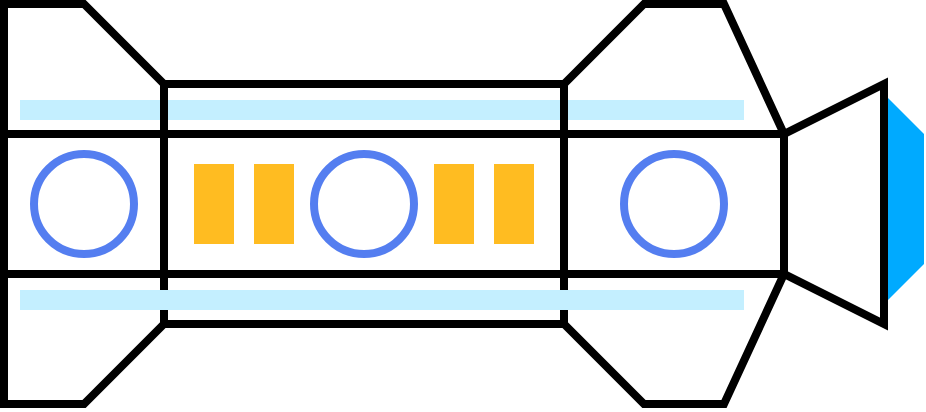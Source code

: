 <mxfile version="24.5.3" type="device">
  <diagram name="Page-1" id="ZcRAXSWJTWcisyccbfvs">
    <mxGraphModel dx="783" dy="-164" grid="1" gridSize="5" guides="1" tooltips="1" connect="1" arrows="1" fold="1" page="0" pageScale="1" pageWidth="827" pageHeight="1169" math="0" shadow="0">
      <root>
        <mxCell id="0" />
        <mxCell id="1" parent="0" />
        <mxCell id="aZooovynMMBxmRVDPCQJ-79" value="" style="rounded=0;whiteSpace=wrap;html=1;strokeColor=none;fillColor=#C4EFFF;" vertex="1" parent="1">
          <mxGeometry x="-132" y="768" width="362" height="10" as="geometry" />
        </mxCell>
        <mxCell id="aZooovynMMBxmRVDPCQJ-80" value="" style="shape=trapezoid;perimeter=trapezoidPerimeter;whiteSpace=wrap;html=1;fixedSize=1;rotation=90;strokeColor=none;fillColor=#00AAFF;" vertex="1" parent="1">
          <mxGeometry x="257.5" y="807.5" width="105" height="20" as="geometry" />
        </mxCell>
        <mxCell id="aZooovynMMBxmRVDPCQJ-81" value="" style="endArrow=none;html=1;rounded=0;strokeWidth=4;" edge="1" parent="1">
          <mxGeometry width="50" height="50" relative="1" as="geometry">
            <mxPoint x="300" y="820" as="sourcePoint" />
            <mxPoint x="300" y="820" as="targetPoint" />
            <Array as="points">
              <mxPoint x="300" y="880" />
              <mxPoint x="250" y="855" />
              <mxPoint x="220" y="920" />
              <mxPoint x="180" y="920" />
              <mxPoint x="140" y="880" />
              <mxPoint x="-60" y="880" />
              <mxPoint x="-100" y="920" />
              <mxPoint x="-140" y="920" />
              <mxPoint x="-140" y="720" />
              <mxPoint x="-100" y="720" />
              <mxPoint x="-60" y="760" />
              <mxPoint x="140" y="760" />
              <mxPoint x="180" y="720" />
              <mxPoint x="220" y="720" />
              <mxPoint x="250" y="785" />
              <mxPoint x="300" y="760" />
            </Array>
          </mxGeometry>
        </mxCell>
        <mxCell id="aZooovynMMBxmRVDPCQJ-82" value="" style="endArrow=none;html=1;rounded=0;strokeWidth=4;" edge="1" parent="1">
          <mxGeometry width="50" height="50" relative="1" as="geometry">
            <mxPoint x="-60" y="880" as="sourcePoint" />
            <mxPoint x="-60" y="760" as="targetPoint" />
          </mxGeometry>
        </mxCell>
        <mxCell id="aZooovynMMBxmRVDPCQJ-83" value="" style="endArrow=none;html=1;rounded=0;strokeWidth=4;" edge="1" parent="1">
          <mxGeometry width="50" height="50" relative="1" as="geometry">
            <mxPoint x="140" y="880" as="sourcePoint" />
            <mxPoint x="140" y="760" as="targetPoint" />
          </mxGeometry>
        </mxCell>
        <mxCell id="aZooovynMMBxmRVDPCQJ-84" value="" style="endArrow=none;html=1;rounded=0;strokeWidth=4;" edge="1" parent="1">
          <mxGeometry width="50" height="50" relative="1" as="geometry">
            <mxPoint x="250" y="855" as="sourcePoint" />
            <mxPoint x="250" y="785" as="targetPoint" />
          </mxGeometry>
        </mxCell>
        <mxCell id="aZooovynMMBxmRVDPCQJ-85" value="" style="rounded=0;whiteSpace=wrap;html=1;strokeColor=none;fillColor=#FFBC21;" vertex="1" parent="1">
          <mxGeometry x="-45" y="800" width="20" height="40" as="geometry" />
        </mxCell>
        <mxCell id="aZooovynMMBxmRVDPCQJ-86" value="" style="rounded=0;whiteSpace=wrap;html=1;strokeColor=none;fillColor=#FFBC21;" vertex="1" parent="1">
          <mxGeometry x="105" y="800" width="20" height="40" as="geometry" />
        </mxCell>
        <mxCell id="aZooovynMMBxmRVDPCQJ-87" value="" style="rounded=0;whiteSpace=wrap;html=1;strokeColor=none;fillColor=#FFBC21;" vertex="1" parent="1">
          <mxGeometry x="-15" y="800" width="20" height="40" as="geometry" />
        </mxCell>
        <mxCell id="aZooovynMMBxmRVDPCQJ-88" value="" style="rounded=0;whiteSpace=wrap;html=1;strokeColor=none;fillColor=#FFBC21;" vertex="1" parent="1">
          <mxGeometry x="75" y="800" width="20" height="40" as="geometry" />
        </mxCell>
        <mxCell id="aZooovynMMBxmRVDPCQJ-89" value="" style="endArrow=none;html=1;rounded=0;strokeWidth=4;" edge="1" parent="1">
          <mxGeometry width="50" height="50" relative="1" as="geometry">
            <mxPoint x="-140" y="855" as="sourcePoint" />
            <mxPoint x="250" y="855" as="targetPoint" />
          </mxGeometry>
        </mxCell>
        <mxCell id="aZooovynMMBxmRVDPCQJ-90" value="" style="endArrow=none;html=1;rounded=0;strokeWidth=4;" edge="1" parent="1">
          <mxGeometry width="50" height="50" relative="1" as="geometry">
            <mxPoint x="-140" y="785" as="sourcePoint" />
            <mxPoint x="250" y="785" as="targetPoint" />
          </mxGeometry>
        </mxCell>
        <mxCell id="aZooovynMMBxmRVDPCQJ-91" value="" style="rounded=0;whiteSpace=wrap;html=1;strokeColor=none;fillColor=#C4EFFF;" vertex="1" parent="1">
          <mxGeometry x="-132" y="863" width="362" height="10" as="geometry" />
        </mxCell>
        <mxCell id="aZooovynMMBxmRVDPCQJ-92" value="" style="ellipse;whiteSpace=wrap;html=1;fillColor=none;strokeWidth=4;strokeColor=#547EF0;" vertex="1" parent="1">
          <mxGeometry x="170" y="795" width="50" height="50" as="geometry" />
        </mxCell>
        <mxCell id="aZooovynMMBxmRVDPCQJ-93" value="" style="ellipse;whiteSpace=wrap;html=1;fillColor=none;strokeWidth=4;strokeColor=#547EF0;" vertex="1" parent="1">
          <mxGeometry x="-125" y="795" width="50" height="50" as="geometry" />
        </mxCell>
        <mxCell id="aZooovynMMBxmRVDPCQJ-94" value="" style="ellipse;whiteSpace=wrap;html=1;fillColor=none;strokeWidth=4;strokeColor=#547EF0;" vertex="1" parent="1">
          <mxGeometry x="15" y="795" width="50" height="50" as="geometry" />
        </mxCell>
      </root>
    </mxGraphModel>
  </diagram>
</mxfile>
